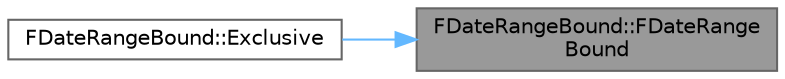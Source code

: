 digraph "FDateRangeBound::FDateRangeBound"
{
 // INTERACTIVE_SVG=YES
 // LATEX_PDF_SIZE
  bgcolor="transparent";
  edge [fontname=Helvetica,fontsize=10,labelfontname=Helvetica,labelfontsize=10];
  node [fontname=Helvetica,fontsize=10,shape=box,height=0.2,width=0.4];
  rankdir="RL";
  Node1 [id="Node000001",label="FDateRangeBound::FDateRange\lBound",height=0.2,width=0.4,color="gray40", fillcolor="grey60", style="filled", fontcolor="black",tooltip=" "];
  Node1 -> Node2 [id="edge1_Node000001_Node000002",dir="back",color="steelblue1",style="solid",tooltip=" "];
  Node2 [id="Node000002",label="FDateRangeBound::Exclusive",height=0.2,width=0.4,color="grey40", fillcolor="white", style="filled",URL="$d9/d89/structFDateRangeBound.html#a8c7fd212a72b2058c0fae23193ce6a01",tooltip=" "];
}
